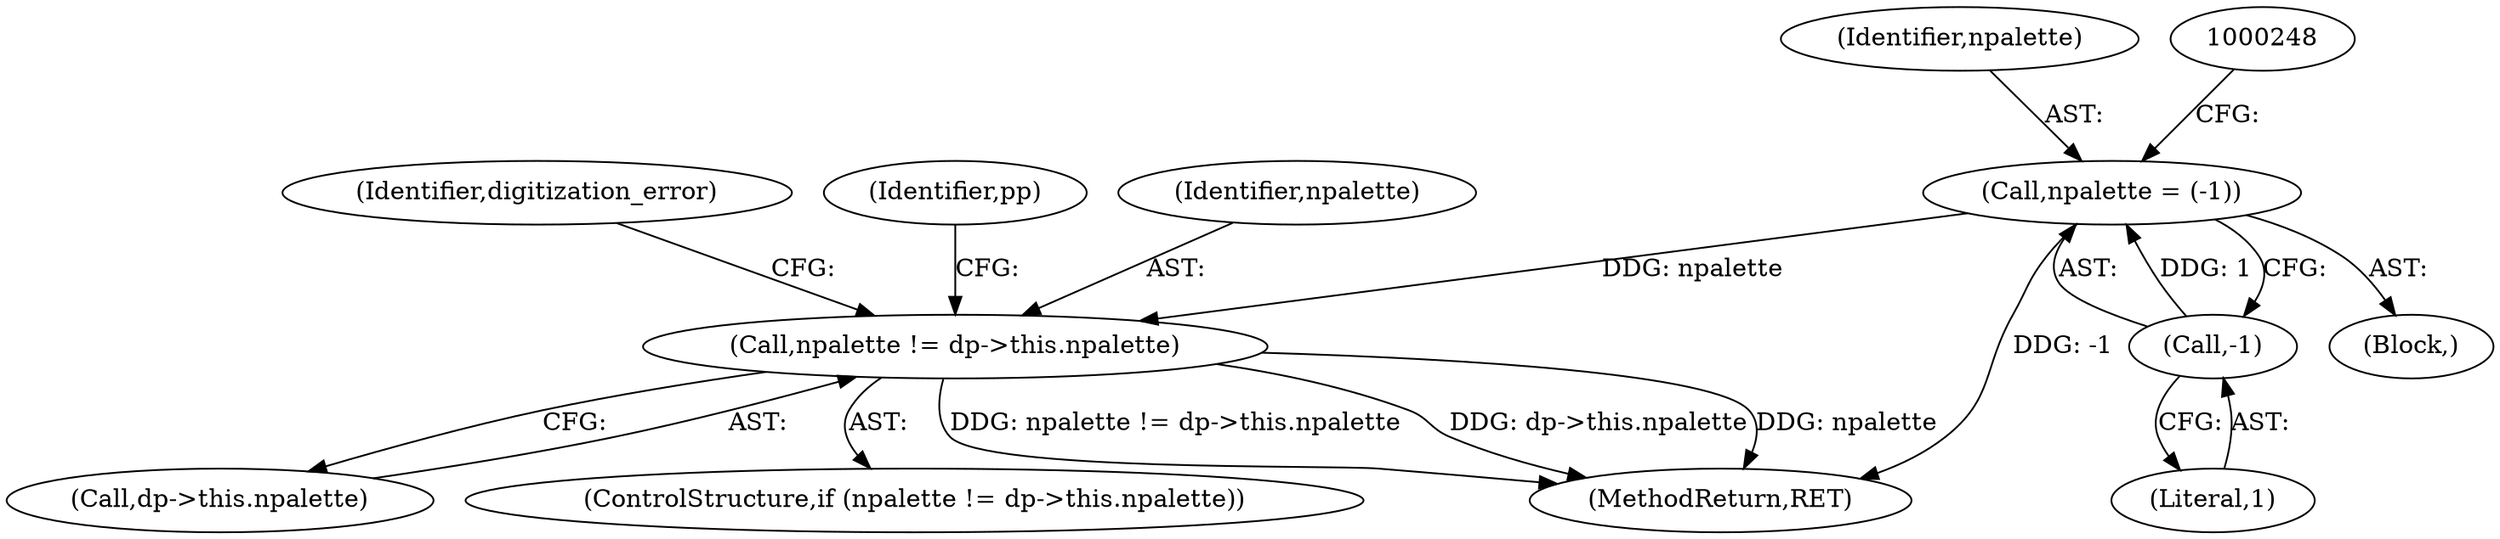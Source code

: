 digraph "0_Android_9d4853418ab2f754c2b63e091c29c5529b8b86ca_148@pointer" {
"1000256" [label="(Call,npalette != dp->this.npalette)"];
"1000243" [label="(Call,npalette = (-1))"];
"1000245" [label="(Call,-1)"];
"1000255" [label="(ControlStructure,if (npalette != dp->this.npalette))"];
"1000246" [label="(Literal,1)"];
"1000667" [label="(MethodReturn,RET)"];
"1000243" [label="(Call,npalette = (-1))"];
"1000245" [label="(Call,-1)"];
"1000264" [label="(Identifier,pp)"];
"1000244" [label="(Identifier,npalette)"];
"1000258" [label="(Call,dp->this.npalette)"];
"1000241" [label="(Block,)"];
"1000257" [label="(Identifier,npalette)"];
"1000267" [label="(Identifier,digitization_error)"];
"1000256" [label="(Call,npalette != dp->this.npalette)"];
"1000256" -> "1000255"  [label="AST: "];
"1000256" -> "1000258"  [label="CFG: "];
"1000257" -> "1000256"  [label="AST: "];
"1000258" -> "1000256"  [label="AST: "];
"1000264" -> "1000256"  [label="CFG: "];
"1000267" -> "1000256"  [label="CFG: "];
"1000256" -> "1000667"  [label="DDG: dp->this.npalette"];
"1000256" -> "1000667"  [label="DDG: npalette"];
"1000256" -> "1000667"  [label="DDG: npalette != dp->this.npalette"];
"1000243" -> "1000256"  [label="DDG: npalette"];
"1000243" -> "1000241"  [label="AST: "];
"1000243" -> "1000245"  [label="CFG: "];
"1000244" -> "1000243"  [label="AST: "];
"1000245" -> "1000243"  [label="AST: "];
"1000248" -> "1000243"  [label="CFG: "];
"1000243" -> "1000667"  [label="DDG: -1"];
"1000245" -> "1000243"  [label="DDG: 1"];
"1000245" -> "1000246"  [label="CFG: "];
"1000246" -> "1000245"  [label="AST: "];
}

